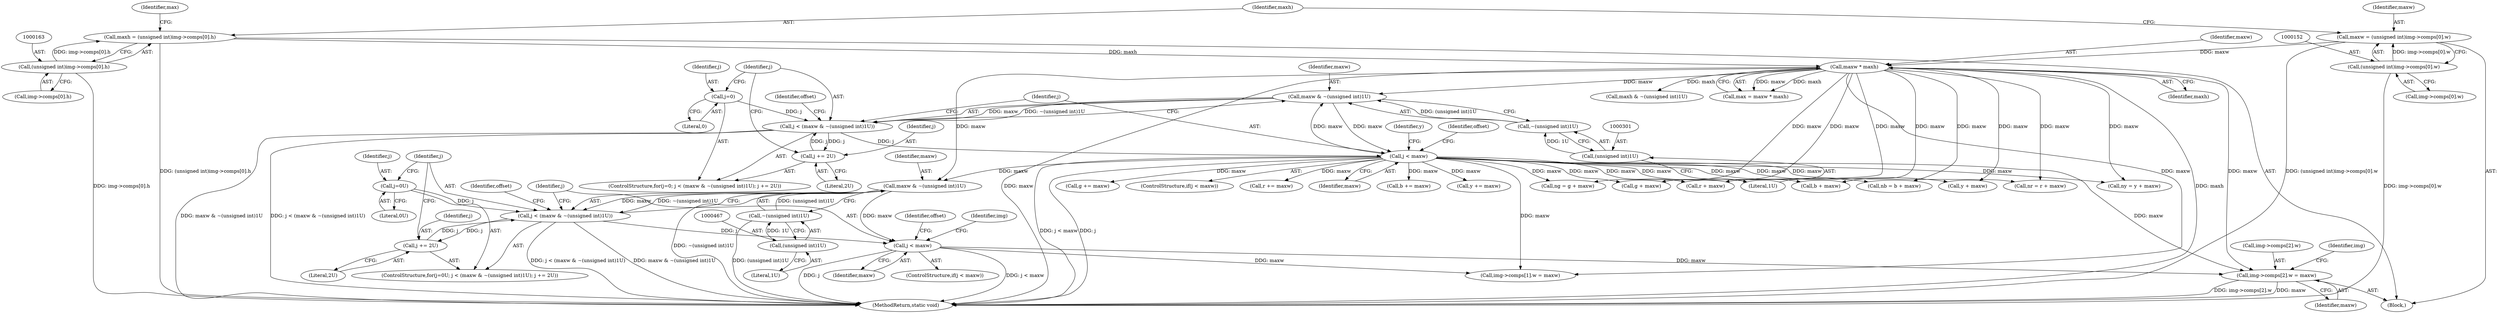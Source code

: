 digraph "0_openjpeg_15f081c89650dccee4aa4ae66f614c3fdb268767_0@array" {
"1000603" [label="(Call,img->comps[2].w = maxw)"];
"1000518" [label="(Call,j < maxw)"];
"1000461" [label="(Call,j < (maxw & ~(unsigned int)1U))"];
"1000458" [label="(Call,j=0U)"];
"1000469" [label="(Call,j += 2U)"];
"1000463" [label="(Call,maxw & ~(unsigned int)1U)"];
"1000173" [label="(Call,maxw * maxh)"];
"1000149" [label="(Call,maxw = (unsigned int)img->comps[0].w)"];
"1000151" [label="(Call,(unsigned int)img->comps[0].w)"];
"1000160" [label="(Call,maxh = (unsigned int)img->comps[0].h)"];
"1000162" [label="(Call,(unsigned int)img->comps[0].h)"];
"1000392" [label="(Call,j < maxw)"];
"1000295" [label="(Call,j < (maxw & ~(unsigned int)1U))"];
"1000303" [label="(Call,j += 2U)"];
"1000292" [label="(Call,j=0)"];
"1000297" [label="(Call,maxw & ~(unsigned int)1U)"];
"1000299" [label="(Call,~(unsigned int)1U)"];
"1000300" [label="(Call,(unsigned int)1U)"];
"1000465" [label="(Call,~(unsigned int)1U)"];
"1000466" [label="(Call,(unsigned int)1U)"];
"1000695" [label="(MethodReturn,static void)"];
"1000519" [label="(Identifier,j)"];
"1000466" [label="(Call,(unsigned int)1U)"];
"1000471" [label="(Literal,2U)"];
"1000305" [label="(Literal,2U)"];
"1000463" [label="(Call,maxw & ~(unsigned int)1U)"];
"1000283" [label="(Call,g + maxw)"];
"1000391" [label="(ControlStructure,if(j < maxw))"];
"1000443" [label="(Call,r += maxw)"];
"1000394" [label="(Identifier,maxw)"];
"1000611" [label="(Identifier,maxw)"];
"1000308" [label="(Identifier,offset)"];
"1000302" [label="(Literal,1U)"];
"1000392" [label="(Call,j < maxw)"];
"1000461" [label="(Call,j < (maxw & ~(unsigned int)1U))"];
"1000465" [label="(Call,~(unsigned int)1U)"];
"1000464" [label="(Identifier,maxw)"];
"1000151" [label="(Call,(unsigned int)img->comps[0].w)"];
"1000469" [label="(Call,j += 2U)"];
"1000278" [label="(Call,r + maxw)"];
"1000288" [label="(Call,b + maxw)"];
"1000291" [label="(ControlStructure,for(j=0; j < (maxw & ~(unsigned int)1U); j += 2U))"];
"1000303" [label="(Call,j += 2U)"];
"1000299" [label="(Call,~(unsigned int)1U)"];
"1000297" [label="(Call,maxw & ~(unsigned int)1U)"];
"1000604" [label="(Call,img->comps[2].w)"];
"1000286" [label="(Call,nb = b + maxw)"];
"1000616" [label="(Identifier,img)"];
"1000295" [label="(Call,j < (maxw & ~(unsigned int)1U))"];
"1000449" [label="(Call,b += maxw)"];
"1000585" [label="(Call,img->comps[1].w = maxw)"];
"1000298" [label="(Identifier,maxw)"];
"1000174" [label="(Identifier,maxw)"];
"1000293" [label="(Identifier,j)"];
"1000603" [label="(Call,img->comps[2].w = maxw)"];
"1000440" [label="(Call,y += maxw)"];
"1000520" [label="(Identifier,maxw)"];
"1000276" [label="(Call,nr = r + maxw)"];
"1000300" [label="(Call,(unsigned int)1U)"];
"1000173" [label="(Call,maxw * maxh)"];
"1000304" [label="(Identifier,j)"];
"1000457" [label="(ControlStructure,for(j=0U; j < (maxw & ~(unsigned int)1U); j += 2U))"];
"1000150" [label="(Identifier,maxw)"];
"1000281" [label="(Call,ng = g + maxw)"];
"1000459" [label="(Identifier,j)"];
"1000441" [label="(Identifier,y)"];
"1000470" [label="(Identifier,j)"];
"1000294" [label="(Literal,0)"];
"1000149" [label="(Call,maxw = (unsigned int)img->comps[0].w)"];
"1000175" [label="(Identifier,maxh)"];
"1000172" [label="(Identifier,max)"];
"1000161" [label="(Identifier,maxh)"];
"1000273" [label="(Call,y + maxw)"];
"1000538" [label="(Identifier,img)"];
"1000458" [label="(Call,j=0U)"];
"1000261" [label="(Call,maxh & ~(unsigned int)1U)"];
"1000271" [label="(Call,ny = y + maxw)"];
"1000518" [label="(Call,j < maxw)"];
"1000296" [label="(Identifier,j)"];
"1000462" [label="(Identifier,j)"];
"1000523" [label="(Identifier,offset)"];
"1000171" [label="(Call,max = maxw * maxh)"];
"1000393" [label="(Identifier,j)"];
"1000103" [label="(Block,)"];
"1000160" [label="(Call,maxh = (unsigned int)img->comps[0].h)"];
"1000162" [label="(Call,(unsigned int)img->comps[0].h)"];
"1000460" [label="(Literal,0U)"];
"1000164" [label="(Call,img->comps[0].h)"];
"1000397" [label="(Identifier,offset)"];
"1000474" [label="(Identifier,offset)"];
"1000468" [label="(Literal,1U)"];
"1000517" [label="(ControlStructure,if(j < maxw))"];
"1000153" [label="(Call,img->comps[0].w)"];
"1000446" [label="(Call,g += maxw)"];
"1000292" [label="(Call,j=0)"];
"1000603" -> "1000103"  [label="AST: "];
"1000603" -> "1000611"  [label="CFG: "];
"1000604" -> "1000603"  [label="AST: "];
"1000611" -> "1000603"  [label="AST: "];
"1000616" -> "1000603"  [label="CFG: "];
"1000603" -> "1000695"  [label="DDG: maxw"];
"1000603" -> "1000695"  [label="DDG: img->comps[2].w"];
"1000518" -> "1000603"  [label="DDG: maxw"];
"1000173" -> "1000603"  [label="DDG: maxw"];
"1000392" -> "1000603"  [label="DDG: maxw"];
"1000518" -> "1000517"  [label="AST: "];
"1000518" -> "1000520"  [label="CFG: "];
"1000519" -> "1000518"  [label="AST: "];
"1000520" -> "1000518"  [label="AST: "];
"1000523" -> "1000518"  [label="CFG: "];
"1000538" -> "1000518"  [label="CFG: "];
"1000518" -> "1000695"  [label="DDG: j"];
"1000518" -> "1000695"  [label="DDG: j < maxw"];
"1000461" -> "1000518"  [label="DDG: j"];
"1000463" -> "1000518"  [label="DDG: maxw"];
"1000518" -> "1000585"  [label="DDG: maxw"];
"1000461" -> "1000457"  [label="AST: "];
"1000461" -> "1000463"  [label="CFG: "];
"1000462" -> "1000461"  [label="AST: "];
"1000463" -> "1000461"  [label="AST: "];
"1000474" -> "1000461"  [label="CFG: "];
"1000519" -> "1000461"  [label="CFG: "];
"1000461" -> "1000695"  [label="DDG: j < (maxw & ~(unsigned int)1U)"];
"1000461" -> "1000695"  [label="DDG: maxw & ~(unsigned int)1U"];
"1000458" -> "1000461"  [label="DDG: j"];
"1000469" -> "1000461"  [label="DDG: j"];
"1000463" -> "1000461"  [label="DDG: maxw"];
"1000463" -> "1000461"  [label="DDG: ~(unsigned int)1U"];
"1000461" -> "1000469"  [label="DDG: j"];
"1000458" -> "1000457"  [label="AST: "];
"1000458" -> "1000460"  [label="CFG: "];
"1000459" -> "1000458"  [label="AST: "];
"1000460" -> "1000458"  [label="AST: "];
"1000462" -> "1000458"  [label="CFG: "];
"1000469" -> "1000457"  [label="AST: "];
"1000469" -> "1000471"  [label="CFG: "];
"1000470" -> "1000469"  [label="AST: "];
"1000471" -> "1000469"  [label="AST: "];
"1000462" -> "1000469"  [label="CFG: "];
"1000463" -> "1000465"  [label="CFG: "];
"1000464" -> "1000463"  [label="AST: "];
"1000465" -> "1000463"  [label="AST: "];
"1000463" -> "1000695"  [label="DDG: ~(unsigned int)1U"];
"1000173" -> "1000463"  [label="DDG: maxw"];
"1000392" -> "1000463"  [label="DDG: maxw"];
"1000465" -> "1000463"  [label="DDG: (unsigned int)1U"];
"1000173" -> "1000171"  [label="AST: "];
"1000173" -> "1000175"  [label="CFG: "];
"1000174" -> "1000173"  [label="AST: "];
"1000175" -> "1000173"  [label="AST: "];
"1000171" -> "1000173"  [label="CFG: "];
"1000173" -> "1000695"  [label="DDG: maxw"];
"1000173" -> "1000695"  [label="DDG: maxh"];
"1000173" -> "1000171"  [label="DDG: maxw"];
"1000173" -> "1000171"  [label="DDG: maxh"];
"1000149" -> "1000173"  [label="DDG: maxw"];
"1000160" -> "1000173"  [label="DDG: maxh"];
"1000173" -> "1000261"  [label="DDG: maxh"];
"1000173" -> "1000271"  [label="DDG: maxw"];
"1000173" -> "1000273"  [label="DDG: maxw"];
"1000173" -> "1000276"  [label="DDG: maxw"];
"1000173" -> "1000278"  [label="DDG: maxw"];
"1000173" -> "1000281"  [label="DDG: maxw"];
"1000173" -> "1000283"  [label="DDG: maxw"];
"1000173" -> "1000286"  [label="DDG: maxw"];
"1000173" -> "1000288"  [label="DDG: maxw"];
"1000173" -> "1000297"  [label="DDG: maxw"];
"1000173" -> "1000585"  [label="DDG: maxw"];
"1000149" -> "1000103"  [label="AST: "];
"1000149" -> "1000151"  [label="CFG: "];
"1000150" -> "1000149"  [label="AST: "];
"1000151" -> "1000149"  [label="AST: "];
"1000161" -> "1000149"  [label="CFG: "];
"1000149" -> "1000695"  [label="DDG: (unsigned int)img->comps[0].w"];
"1000151" -> "1000149"  [label="DDG: img->comps[0].w"];
"1000151" -> "1000153"  [label="CFG: "];
"1000152" -> "1000151"  [label="AST: "];
"1000153" -> "1000151"  [label="AST: "];
"1000151" -> "1000695"  [label="DDG: img->comps[0].w"];
"1000160" -> "1000103"  [label="AST: "];
"1000160" -> "1000162"  [label="CFG: "];
"1000161" -> "1000160"  [label="AST: "];
"1000162" -> "1000160"  [label="AST: "];
"1000172" -> "1000160"  [label="CFG: "];
"1000160" -> "1000695"  [label="DDG: (unsigned int)img->comps[0].h"];
"1000162" -> "1000160"  [label="DDG: img->comps[0].h"];
"1000162" -> "1000164"  [label="CFG: "];
"1000163" -> "1000162"  [label="AST: "];
"1000164" -> "1000162"  [label="AST: "];
"1000162" -> "1000695"  [label="DDG: img->comps[0].h"];
"1000392" -> "1000391"  [label="AST: "];
"1000392" -> "1000394"  [label="CFG: "];
"1000393" -> "1000392"  [label="AST: "];
"1000394" -> "1000392"  [label="AST: "];
"1000397" -> "1000392"  [label="CFG: "];
"1000441" -> "1000392"  [label="CFG: "];
"1000392" -> "1000695"  [label="DDG: j < maxw"];
"1000392" -> "1000695"  [label="DDG: j"];
"1000392" -> "1000271"  [label="DDG: maxw"];
"1000392" -> "1000273"  [label="DDG: maxw"];
"1000392" -> "1000276"  [label="DDG: maxw"];
"1000392" -> "1000278"  [label="DDG: maxw"];
"1000392" -> "1000281"  [label="DDG: maxw"];
"1000392" -> "1000283"  [label="DDG: maxw"];
"1000392" -> "1000286"  [label="DDG: maxw"];
"1000392" -> "1000288"  [label="DDG: maxw"];
"1000392" -> "1000297"  [label="DDG: maxw"];
"1000295" -> "1000392"  [label="DDG: j"];
"1000297" -> "1000392"  [label="DDG: maxw"];
"1000392" -> "1000440"  [label="DDG: maxw"];
"1000392" -> "1000443"  [label="DDG: maxw"];
"1000392" -> "1000446"  [label="DDG: maxw"];
"1000392" -> "1000449"  [label="DDG: maxw"];
"1000392" -> "1000585"  [label="DDG: maxw"];
"1000295" -> "1000291"  [label="AST: "];
"1000295" -> "1000297"  [label="CFG: "];
"1000296" -> "1000295"  [label="AST: "];
"1000297" -> "1000295"  [label="AST: "];
"1000308" -> "1000295"  [label="CFG: "];
"1000393" -> "1000295"  [label="CFG: "];
"1000295" -> "1000695"  [label="DDG: maxw & ~(unsigned int)1U"];
"1000295" -> "1000695"  [label="DDG: j < (maxw & ~(unsigned int)1U)"];
"1000303" -> "1000295"  [label="DDG: j"];
"1000292" -> "1000295"  [label="DDG: j"];
"1000297" -> "1000295"  [label="DDG: maxw"];
"1000297" -> "1000295"  [label="DDG: ~(unsigned int)1U"];
"1000295" -> "1000303"  [label="DDG: j"];
"1000303" -> "1000291"  [label="AST: "];
"1000303" -> "1000305"  [label="CFG: "];
"1000304" -> "1000303"  [label="AST: "];
"1000305" -> "1000303"  [label="AST: "];
"1000296" -> "1000303"  [label="CFG: "];
"1000292" -> "1000291"  [label="AST: "];
"1000292" -> "1000294"  [label="CFG: "];
"1000293" -> "1000292"  [label="AST: "];
"1000294" -> "1000292"  [label="AST: "];
"1000296" -> "1000292"  [label="CFG: "];
"1000297" -> "1000299"  [label="CFG: "];
"1000298" -> "1000297"  [label="AST: "];
"1000299" -> "1000297"  [label="AST: "];
"1000299" -> "1000297"  [label="DDG: (unsigned int)1U"];
"1000299" -> "1000300"  [label="CFG: "];
"1000300" -> "1000299"  [label="AST: "];
"1000300" -> "1000299"  [label="DDG: 1U"];
"1000300" -> "1000302"  [label="CFG: "];
"1000301" -> "1000300"  [label="AST: "];
"1000302" -> "1000300"  [label="AST: "];
"1000465" -> "1000466"  [label="CFG: "];
"1000466" -> "1000465"  [label="AST: "];
"1000465" -> "1000695"  [label="DDG: (unsigned int)1U"];
"1000466" -> "1000465"  [label="DDG: 1U"];
"1000466" -> "1000468"  [label="CFG: "];
"1000467" -> "1000466"  [label="AST: "];
"1000468" -> "1000466"  [label="AST: "];
}
